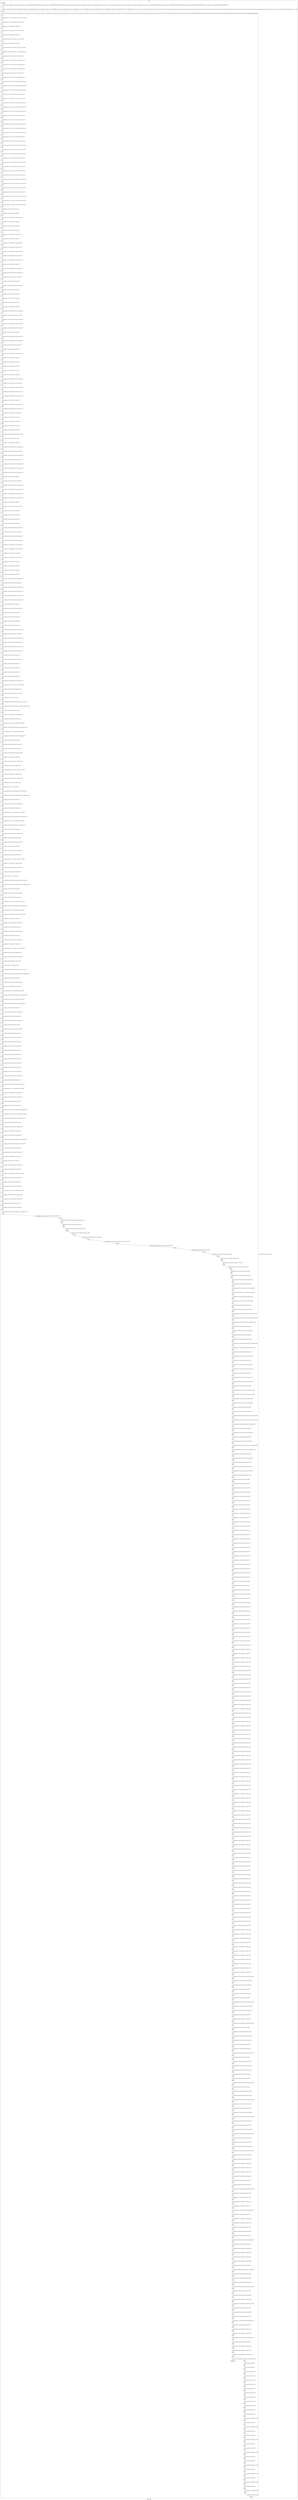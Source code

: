 digraph G {
label="Btor2XCFA";
subgraph cluster_0 {
label="main";
main_init[];
l1[];
l3[];
l4[];
l5[];
l6[];
l7[];
l8[];
l9[];
l10[];
l11[];
l12[];
l13[];
l14[];
l15[];
l16[];
l17[];
l18[];
l19[];
l20[];
l21[];
l22[];
l23[];
l24[];
l25[];
l26[];
l27[];
l28[];
l29[];
l30[];
l31[];
l32[];
l33[];
l34[];
l35[];
l36[];
l37[];
l38[];
l39[];
l40[];
l41[];
l42[];
l43[];
l44[];
l45[];
l46[];
l47[];
l48[];
l49[];
l50[];
l51[];
l52[];
l53[];
l54[];
l55[];
l56[];
l57[];
l58[];
l59[];
l60[];
l61[];
l62[];
l63[];
l64[];
l65[];
l66[];
l67[];
l68[];
l69[];
l70[];
l71[];
l72[];
l73[];
l74[];
l75[];
l76[];
l77[];
l78[];
l79[];
l80[];
l81[];
l82[];
l83[];
l84[];
l85[];
l86[];
l87[];
l88[];
l89[];
l90[];
l91[];
l92[];
l93[];
l94[];
l95[];
l96[];
l97[];
l98[];
l99[];
l100[];
l101[];
l102[];
l103[];
l104[];
l105[];
l106[];
l107[];
l108[];
l109[];
l110[];
l111[];
l112[];
l113[];
l114[];
l115[];
l116[];
l117[];
l118[];
l119[];
l120[];
l121[];
l122[];
l123[];
l124[];
l125[];
l126[];
l127[];
l128[];
l129[];
l130[];
l131[];
l132[];
l133[];
l134[];
l135[];
l136[];
l137[];
l138[];
l139[];
l140[];
l141[];
l142[];
l143[];
l144[];
l145[];
l146[];
l147[];
l148[];
l149[];
l150[];
l151[];
l152[];
l153[];
l154[];
l155[];
l156[];
l157[];
l158[];
l159[];
l160[];
l161[];
l162[];
l163[];
l164[];
l165[];
l166[];
l167[];
l168[];
l169[];
l170[];
l171[];
l172[];
l173[];
l174[];
l175[];
l176[];
l177[];
l178[];
l179[];
l180[];
l181[];
l182[];
l183[];
l184[];
l185[];
l186[];
l187[];
l188[];
l189[];
l190[];
l191[];
l192[];
l193[];
l194[];
l195[];
l196[];
l197[];
l198[];
l199[];
l200[];
l201[];
l202[];
l203[];
l204[];
l205[];
l206[];
l207[];
l208[];
l209[];
l210[];
l211[];
l212[];
l213[];
l214[];
l215[];
l216[];
l217[];
l218[];
l219[];
l220[];
l221[];
l222[];
l223[];
l224[];
l225[];
l226[];
l227[];
l228[];
l229[];
l230[];
l231[];
l232[];
l233[];
l234[];
l235[];
l236[];
l237[];
l238[];
l239[];
l240[];
l241[];
l242[];
l243[];
l244[];
l245[];
l246[];
l247[];
l248[];
l249[];
l250[];
l251[];
l252[];
l253[];
l254[];
l255[];
l256[];
l257[];
l258[];
l259[];
l260[];
l261[];
l262[];
l263[];
l264[];
l265[];
l266[];
l267[];
l268[];
l269[];
l270[];
l271[];
l272[];
l273[];
l274[];
l275[];
l276[];
l277[];
l278[];
l279[];
l280[];
l281[];
l282[];
l283[];
l284[];
l285[];
l286[];
l287[];
l288[];
l289[];
l290[];
l291[];
l292[];
l293[];
l294[];
l295[];
l296[];
l297[];
l298[];
l299[];
l300[];
l301[];
l302[];
l303[];
l304[];
l305[];
l306[];
l307[];
l308[];
l309[];
l310[];
l311[];
l312[];
l313[];
l314[];
l315[];
l316[];
l317[];
l318[];
l319[];
l320[];
l321[];
l322[];
l323[];
l324[];
l325[];
l326[];
l327[];
l328[];
l329[];
l330[];
l331[];
l332[];
l333[];
l334[];
l335[];
l336[];
l337[];
l338[];
l339[];
l340[];
l341[];
l342[];
l343[];
l344[];
l345[];
l346[];
l347[];
l348[];
l349[];
l350[];
l351[];
l352[];
l353[];
l354[];
l355[];
l356[];
l357[];
l358[];
l359[];
l360[];
l361[];
l362[];
l363[];
l364[];
l365[];
l366[];
l367[];
l368[];
l369[];
l370[];
l371[];
l372[];
l373[];
l374[];
l375[];
l376[];
l377[];
l378[];
l379[];
l380[];
l381[];
l382[];
l383[];
l384[];
l385[];
l386[];
l387[];
l388[];
l389[];
l390[];
l391[];
l392[];
l393[];
l394[];
l395[];
l396[];
l397[];
l398[];
l399[];
l400[];
l401[];
l402[];
l403[];
l404[];
l405[];
l406[];
l407[];
l408[];
l409[];
l410[];
l411[];
l412[];
l413[];
l414[];
l415[];
l416[];
l417[];
l418[];
l419[];
l420[];
l421[];
l422[];
l423[];
l424[];
l425[];
l426[];
l427[];
l428[];
l429[];
l430[];
l431[];
l432[];
l433[];
l434[];
l435[];
l436[];
l437[];
l438[];
l439[];
l440[];
l441[];
l442[];
l443[];
l444[];
l445[];
l446[];
l447[];
l448[];
l449[];
l450[];
l451[];
l452[];
l453[];
l454[];
l455[];
l456[];
l457[];
l458[];
l459[];
l460[];
l461[];
l462[];
l463[];
l464[];
l465[];
l466[];
l467[];
l468[];
l469[];
l470[];
l471[];
l472[];
l473[];
l474[];
l475[];
l476[];
l477[];
l478[];
l479[];
l480[];
l481[];
l482[];
l483[];
l484[];
l485[];
l486[];
l487[];
l488[];
l489[];
l490[];
l491[];
l492[];
l493[];
l494[];
l495[];
l496[];
l497[];
l498[];
l499[];
l500[];
l501[];
l502[];
l503[];
l504[];
l505[];
l506[];
l507[];
l508[];
l509[];
l510[];
l511[];
l512[];
l513[];
l514[];
l515[];
l516[];
l517[];
l518[];
l519[];
l520[];
l521[];
l522[];
l523[];
l524[];
l525[];
l526[];
l527[];
l528[];
l529[];
l530[];
l531[];
l532[];
l533[];
l534[];
l535[];
l536[];
l537[];
l538[];
l539[];
l540[];
l541[];
l542[];
l543[];
l544[];
l545[];
l546[];
l547[];
l548[];
l549[];
l550[];
l551[];
l552[];
l553[];
l554[];
l555[];
main_error[];
l556[];
l557[];
l558[];
l559[];
l560[];
l561[];
l562[];
l563[];
l564[];
l565[];
l566[];
l567[];
l568[];
l569[];
l570[];
l571[];
l572[];
l573[];
l574[];
l575[];
l576[];
l577[];
l578[];
l579[];
l580[];
l581[];
l582[];
l583[];
l584[];
l585[];
l586[];
l587[];
l588[];
main_init -> l1 [label="[(assign const_5 #b00000000),(assign const_30 #b0),(assign const_73 #b00000000000000000000000000000001),(assign const_74 #b00000000000000000000000000000000),(assign const_86 #b00000010),(assign const_88 #b00000001),(assign const_90 #b00000000),(assign const_137 #b11111111),(assign const_144 #b00011000),(assign const_151 #b00001110),(assign const_158 #b00000110),(assign const_315 #b000000000000000000000000),(assign const_317 #b00000000000000000000000000011000),(assign const_339 #b00000000000000000000000000001110),(assign const_361 #b00000000000000000000000000000110)] "];
l3 -> l4 [label="[(havoc input_85),(havoc input_87),(havoc input_89),(havoc input_91),(havoc input_97),(havoc input_100),(havoc input_101),(havoc input_102),(havoc input_103),(havoc input_109),(havoc input_112),(havoc input_113),(havoc input_114),(havoc input_115),(havoc input_121),(havoc input_124),(havoc input_125),(havoc input_126),(havoc input_127),(havoc input_133),(havoc input_136),(havoc input_143),(havoc input_150),(havoc input_157),(havoc input_164),(havoc input_172),(havoc input_174),(havoc input_186),(havoc input_194),(havoc input_196),(havoc input_208),(havoc input_216),(havoc input_218),(havoc input_230),(havoc input_238),(havoc input_240),(havoc input_252),(havoc input_267),(havoc input_282),(havoc input_297)] "];
l4 -> l5 [label="[(assign ternary_75 (ite (= (bvnot state_33) #b1) const_73 const_74))] "];
l5 -> l6 [label="[(assign ternary_76 (ite (= state_39 #b1) const_73 const_74))] "];
l6 -> l7 [label="[(assign binary_77 (bvadd ternary_75 ternary_76))] "];
l7 -> l8 [label="[(assign ternary_78 (ite (= state_45 #b1) const_73 const_74))] "];
l8 -> l9 [label="[(assign binary_79 (bvadd binary_77 ternary_78))] "];
l9 -> l10 [label="[(assign ternary_80 (ite (= state_51 #b1) const_73 const_74))] "];
l10 -> l11 [label="[(assign binary_81 (bvadd binary_79 ternary_80))] "];
l11 -> l12 [label="[(assign comparison_82 (ite (bvule binary_81 const_73) #b1 #b0))] "];
l12 -> l13 [label="[(assign binary_83 (bvand (bvnot state_71) (bvnot comparison_82)))] "];
l13 -> l14 [label="[(assign ternary_92 (ite (= input_91 #b1) const_90 state_6))] "];
l14 -> l15 [label="[(assign ternary_93 (ite (= input_89 #b1) const_90 ternary_92))] "];
l15 -> l16 [label="[(assign ternary_94 (ite (= input_87 #b1) const_88 ternary_93))] "];
l16 -> l17 [label="[(assign ternary_95 (ite (= input_85 #b1) const_86 ternary_94))] "];
l17 -> l18 [label="[(assign ternary_98 (ite (= input_97 #b1) state_22 state_8))] "];
l18 -> l19 [label="[(assign ternary_104 (ite (= input_103 #b1) const_90 state_10))] "];
l19 -> l20 [label="[(assign ternary_105 (ite (= input_102 #b1) const_90 ternary_104))] "];
l20 -> l21 [label="[(assign ternary_106 (ite (= input_101 #b1) const_88 ternary_105))] "];
l21 -> l22 [label="[(assign ternary_107 (ite (= input_100 #b1) const_86 ternary_106))] "];
l22 -> l23 [label="[(assign ternary_110 (ite (= input_109 #b1) state_24 state_12))] "];
l23 -> l24 [label="[(assign ternary_116 (ite (= input_115 #b1) const_90 state_14))] "];
l24 -> l25 [label="[(assign ternary_117 (ite (= input_114 #b1) const_90 ternary_116))] "];
l25 -> l26 [label="[(assign ternary_118 (ite (= input_113 #b1) const_88 ternary_117))] "];
l26 -> l27 [label="[(assign ternary_119 (ite (= input_112 #b1) const_86 ternary_118))] "];
l27 -> l28 [label="[(assign ternary_122 (ite (= input_121 #b1) state_26 state_16))] "];
l28 -> l29 [label="[(assign ternary_128 (ite (= input_127 #b1) const_90 state_18))] "];
l29 -> l30 [label="[(assign ternary_129 (ite (= input_126 #b1) const_90 ternary_128))] "];
l30 -> l31 [label="[(assign ternary_130 (ite (= input_125 #b1) const_88 ternary_129))] "];
l31 -> l32 [label="[(assign ternary_131 (ite (= input_124 #b1) const_86 ternary_130))] "];
l32 -> l33 [label="[(assign ternary_134 (ite (= input_133 #b1) state_28 state_20))] "];
l33 -> l34 [label="[(assign ternary_138 (ite (= input_126 #b1) const_137 state_22))] "];
l34 -> l35 [label="[(assign ternary_139 (ite (= input_125 #b1) const_90 ternary_138))] "];
l35 -> l36 [label="[(assign ternary_140 (ite (= input_124 #b1) state_20 ternary_139))] "];
l36 -> l37 [label="[(assign ternary_141 (ite (= input_136 #b1) state_20 ternary_140))] "];
l37 -> l38 [label="[(assign ternary_145 (ite (= input_89 #b1) const_137 state_24))] "];
l38 -> l39 [label="[(assign ternary_146 (ite (= input_87 #b1) const_144 ternary_145))] "];
l39 -> l40 [label="[(assign ternary_147 (ite (= input_85 #b1) state_8 ternary_146))] "];
l40 -> l41 [label="[(assign ternary_148 (ite (= input_143 #b1) state_8 ternary_147))] "];
l41 -> l42 [label="[(assign ternary_152 (ite (= input_102 #b1) const_137 state_26))] "];
l42 -> l43 [label="[(assign ternary_153 (ite (= input_101 #b1) const_151 ternary_152))] "];
l43 -> l44 [label="[(assign ternary_154 (ite (= input_100 #b1) state_12 ternary_153))] "];
l44 -> l45 [label="[(assign ternary_155 (ite (= input_150 #b1) state_12 ternary_154))] "];
l45 -> l46 [label="[(assign ternary_159 (ite (= input_114 #b1) const_137 state_28))] "];
l46 -> l47 [label="[(assign ternary_160 (ite (= input_113 #b1) const_158 ternary_159))] "];
l47 -> l48 [label="[(assign ternary_161 (ite (= input_112 #b1) state_16 ternary_160))] "];
l48 -> l49 [label="[(assign ternary_162 (ite (= input_157 #b1) state_16 ternary_161))] "];
l49 -> l50 [label="[(assign binary_165 (bvor state_31 input_164))] "];
l50 -> l51 [label="[(assign binary_166 (bvor binary_165 input_91))] "];
l51 -> l52 [label="[(assign binary_167 (bvand binary_166 (bvnot input_97)))] "];
l52 -> l53 [label="[(assign binary_168 (bvor binary_167 input_89))] "];
l53 -> l54 [label="[(assign binary_169 (bvor binary_168 input_85))] "];
l54 -> l55 [label="[(assign binary_170 (bvor binary_169 input_143))] "];
l55 -> l56 [label="[(assign binary_173 (bvor (bvnot state_33) input_172))] "];
l56 -> l57 [label="[(assign binary_175 (bvor binary_173 input_174))] "];
l57 -> l58 [label="[(assign binary_176 (bvand binary_175 (bvnot input_89)))] "];
l58 -> l59 [label="[(assign binary_178 (bvand state_35 (bvnot input_172)))] "];
l59 -> l60 [label="[(assign binary_179 (bvand binary_178 (bvnot input_164)))] "];
l60 -> l61 [label="[(assign binary_180 (bvand binary_179 (bvnot input_91)))] "];
l61 -> l62 [label="[(assign binary_181 (bvand binary_180 (bvnot input_174)))] "];
l62 -> l63 [label="[(assign binary_182 (bvor binary_181 input_97))] "];
l63 -> l64 [label="[(assign binary_183 (bvand binary_182 (bvnot input_85)))] "];
l64 -> l65 [label="[(assign binary_184 (bvand binary_183 (bvnot input_143)))] "];
l65 -> l66 [label="[(assign binary_187 (bvor (bvnot state_37) input_186))] "];
l66 -> l67 [label="[(assign binary_188 (bvor binary_187 input_103))] "];
l67 -> l68 [label="[(assign binary_189 (bvand binary_188 (bvnot input_109)))] "];
l68 -> l69 [label="[(assign binary_190 (bvor binary_189 input_102))] "];
l69 -> l70 [label="[(assign binary_191 (bvor binary_190 input_100))] "];
l70 -> l71 [label="[(assign binary_192 (bvor binary_191 input_150))] "];
l71 -> l72 [label="[(assign binary_195 (bvor state_39 input_194))] "];
l72 -> l73 [label="[(assign binary_197 (bvor binary_195 input_196))] "];
l73 -> l74 [label="[(assign binary_198 (bvand binary_197 (bvnot input_102)))] "];
l74 -> l75 [label="[(assign binary_200 (bvand state_41 (bvnot input_194)))] "];
l75 -> l76 [label="[(assign binary_201 (bvand binary_200 (bvnot input_186)))] "];
l76 -> l77 [label="[(assign binary_202 (bvand binary_201 (bvnot input_103)))] "];
l77 -> l78 [label="[(assign binary_203 (bvand binary_202 (bvnot input_196)))] "];
l78 -> l79 [label="[(assign binary_204 (bvor binary_203 input_109))] "];
l79 -> l80 [label="[(assign binary_205 (bvand binary_204 (bvnot input_100)))] "];
l80 -> l81 [label="[(assign binary_206 (bvand binary_205 (bvnot input_150)))] "];
l81 -> l82 [label="[(assign binary_209 (bvor (bvnot state_43) input_208))] "];
l82 -> l83 [label="[(assign binary_210 (bvor binary_209 input_115))] "];
l83 -> l84 [label="[(assign binary_211 (bvand binary_210 (bvnot input_121)))] "];
l84 -> l85 [label="[(assign binary_212 (bvor binary_211 input_114))] "];
l85 -> l86 [label="[(assign binary_213 (bvor binary_212 input_112))] "];
l86 -> l87 [label="[(assign binary_214 (bvor binary_213 input_157))] "];
l87 -> l88 [label="[(assign binary_217 (bvor state_45 input_216))] "];
l88 -> l89 [label="[(assign binary_219 (bvor binary_217 input_218))] "];
l89 -> l90 [label="[(assign binary_220 (bvand binary_219 (bvnot input_114)))] "];
l90 -> l91 [label="[(assign binary_222 (bvand state_47 (bvnot input_216)))] "];
l91 -> l92 [label="[(assign binary_223 (bvand binary_222 (bvnot input_208)))] "];
l92 -> l93 [label="[(assign binary_224 (bvand binary_223 (bvnot input_115)))] "];
l93 -> l94 [label="[(assign binary_225 (bvand binary_224 (bvnot input_218)))] "];
l94 -> l95 [label="[(assign binary_226 (bvor binary_225 input_121))] "];
l95 -> l96 [label="[(assign binary_227 (bvand binary_226 (bvnot input_112)))] "];
l96 -> l97 [label="[(assign binary_228 (bvand binary_227 (bvnot input_157)))] "];
l97 -> l98 [label="[(assign binary_231 (bvor (bvnot state_49) input_230))] "];
l98 -> l99 [label="[(assign binary_232 (bvor binary_231 input_127))] "];
l99 -> l100 [label="[(assign binary_233 (bvor binary_232 input_126))] "];
l100 -> l101 [label="[(assign binary_234 (bvor binary_233 input_124))] "];
l101 -> l102 [label="[(assign binary_235 (bvor binary_234 input_136))] "];
l102 -> l103 [label="[(assign binary_236 (bvand binary_235 (bvnot input_133)))] "];
l103 -> l104 [label="[(assign binary_239 (bvor state_51 input_238))] "];
l104 -> l105 [label="[(assign binary_241 (bvor binary_239 input_240))] "];
l105 -> l106 [label="[(assign binary_242 (bvand binary_241 (bvnot input_126)))] "];
l106 -> l107 [label="[(assign binary_244 (bvand state_53 (bvnot input_238)))] "];
l107 -> l108 [label="[(assign binary_245 (bvand binary_244 (bvnot input_230)))] "];
l108 -> l109 [label="[(assign binary_246 (bvand binary_245 (bvnot input_127)))] "];
l109 -> l110 [label="[(assign binary_247 (bvand binary_246 (bvnot input_240)))] "];
l110 -> l111 [label="[(assign binary_248 (bvand binary_247 (bvnot input_124)))] "];
l111 -> l112 [label="[(assign binary_249 (bvand binary_248 (bvnot input_136)))] "];
l112 -> l113 [label="[(assign binary_250 (bvor binary_249 input_133))] "];
l113 -> l114 [label="[(assign binary_253 (bvor (bvnot state_55) input_252))] "];
l114 -> l115 [label="[(assign binary_254 (bvand binary_253 (bvnot input_126)))] "];
l115 -> l116 [label="[(assign binary_255 (bvand binary_254 (bvnot input_125)))] "];
l116 -> l117 [label="[(assign binary_256 (bvand binary_255 (bvnot input_124)))] "];
l117 -> l118 [label="[(assign binary_257 (bvand binary_256 (bvnot input_136)))] "];
l118 -> l119 [label="[(assign binary_258 (bvor binary_257 input_97))] "];
l119 -> l120 [label="[(assign binary_260 (bvand state_57 (bvnot input_252)))] "];
l120 -> l121 [label="[(assign binary_261 (bvor binary_260 input_126))] "];
l121 -> l122 [label="[(assign binary_262 (bvor binary_261 input_125))] "];
l122 -> l123 [label="[(assign binary_263 (bvor binary_262 input_124))] "];
l123 -> l124 [label="[(assign binary_264 (bvor binary_263 input_136))] "];
l124 -> l125 [label="[(assign binary_265 (bvand binary_264 (bvnot input_97)))] "];
l125 -> l126 [label="[(assign binary_268 (bvor (bvnot state_59) input_267))] "];
l126 -> l127 [label="[(assign binary_269 (bvand binary_268 (bvnot input_89)))] "];
l127 -> l128 [label="[(assign binary_270 (bvand binary_269 (bvnot input_87)))] "];
l128 -> l129 [label="[(assign binary_271 (bvand binary_270 (bvnot input_85)))] "];
l129 -> l130 [label="[(assign binary_272 (bvand binary_271 (bvnot input_143)))] "];
l130 -> l131 [label="[(assign binary_273 (bvor binary_272 input_109))] "];
l131 -> l132 [label="[(assign binary_275 (bvand state_61 (bvnot input_267)))] "];
l132 -> l133 [label="[(assign binary_276 (bvor binary_275 input_89))] "];
l133 -> l134 [label="[(assign binary_277 (bvor binary_276 input_87))] "];
l134 -> l135 [label="[(assign binary_278 (bvor binary_277 input_85))] "];
l135 -> l136 [label="[(assign binary_279 (bvor binary_278 input_143))] "];
l136 -> l137 [label="[(assign binary_280 (bvand binary_279 (bvnot input_109)))] "];
l137 -> l138 [label="[(assign binary_283 (bvor (bvnot state_63) input_282))] "];
l138 -> l139 [label="[(assign binary_284 (bvand binary_283 (bvnot input_102)))] "];
l139 -> l140 [label="[(assign binary_285 (bvand binary_284 (bvnot input_101)))] "];
l140 -> l141 [label="[(assign binary_286 (bvand binary_285 (bvnot input_100)))] "];
l141 -> l142 [label="[(assign binary_287 (bvand binary_286 (bvnot input_150)))] "];
l142 -> l143 [label="[(assign binary_288 (bvor binary_287 input_121))] "];
l143 -> l144 [label="[(assign binary_290 (bvand state_65 (bvnot input_282)))] "];
l144 -> l145 [label="[(assign binary_291 (bvor binary_290 input_102))] "];
l145 -> l146 [label="[(assign binary_292 (bvor binary_291 input_101))] "];
l146 -> l147 [label="[(assign binary_293 (bvor binary_292 input_100))] "];
l147 -> l148 [label="[(assign binary_294 (bvor binary_293 input_150))] "];
l148 -> l149 [label="[(assign binary_295 (bvand binary_294 (bvnot input_121)))] "];
l149 -> l150 [label="[(assign binary_298 (bvor (bvnot state_67) input_297))] "];
l150 -> l151 [label="[(assign binary_299 (bvand binary_298 (bvnot input_114)))] "];
l151 -> l152 [label="[(assign binary_300 (bvand binary_299 (bvnot input_113)))] "];
l152 -> l153 [label="[(assign binary_301 (bvand binary_300 (bvnot input_112)))] "];
l153 -> l154 [label="[(assign binary_302 (bvand binary_301 (bvnot input_157)))] "];
l154 -> l155 [label="[(assign binary_303 (bvor binary_302 input_133))] "];
l155 -> l156 [label="[(assign binary_305 (bvand state_69 (bvnot input_297)))] "];
l156 -> l157 [label="[(assign binary_306 (bvor binary_305 input_114))] "];
l157 -> l158 [label="[(assign binary_307 (bvor binary_306 input_113))] "];
l158 -> l159 [label="[(assign binary_308 (bvor binary_307 input_112))] "];
l159 -> l160 [label="[(assign binary_309 (bvor binary_308 input_157))] "];
l160 -> l161 [label="[(assign binary_310 (bvand binary_309 (bvnot input_133)))] "];
l161 -> l162 [label="[(assign comparison_312 (ite (= const_137 state_8) #b1 #b0))] "];
l162 -> l163 [label="[(assign binary_313 (bvand state_35 comparison_312))] "];
l163 -> l164 [label="[(assign binary_314 (bvor (bvnot input_172) binary_313))] "];
l164 -> l165 [label="[(assign binary_316 (++ const_315 state_8))] "];
l165 -> l166 [label="[(assign comparison_318 (ite (bvule binary_316 const_317) #b1 #b0))] "];
l166 -> l167 [label="[(assign binary_319 (bvand (bvnot comparison_312) (bvnot comparison_318)))] "];
l167 -> l168 [label="[(assign binary_320 (bvand state_35 binary_319))] "];
l168 -> l169 [label="[(assign binary_321 (bvor (bvnot input_164) binary_320))] "];
l169 -> l170 [label="[(assign binary_322 (bvand binary_314 binary_321))] "];
l170 -> l171 [label="[(assign comparison_323 (ite (= const_144 state_8) #b1 #b0))] "];
l171 -> l172 [label="[(assign binary_324 (bvand (bvnot comparison_312) comparison_323))] "];
l172 -> l173 [label="[(assign comparison_325 (ite (= const_88 state_6) #b1 #b0))] "];
l173 -> l174 [label="[(assign binary_326 (bvand binary_324 (bvnot comparison_325)))] "];
l174 -> l175 [label="[(assign binary_327 (bvand state_35 binary_326))] "];
l175 -> l176 [label="[(assign binary_328 (bvor (bvnot input_91) binary_327))] "];
l176 -> l177 [label="[(assign binary_329 (bvand binary_322 binary_328))] "];
l177 -> l178 [label="[(assign binary_330 (bvand binary_324 comparison_325))] "];
l178 -> l179 [label="[(assign binary_331 (bvand state_35 binary_330))] "];
l179 -> l180 [label="[(assign binary_332 (bvor (bvnot input_174) binary_331))] "];
l180 -> l181 [label="[(assign binary_333 (bvand binary_329 binary_332))] "];
l181 -> l182 [label="[(assign comparison_334 (ite (= const_137 state_12) #b1 #b0))] "];
l182 -> l183 [label="[(assign binary_335 (bvand state_41 comparison_334))] "];
l183 -> l184 [label="[(assign binary_336 (bvor (bvnot input_194) binary_335))] "];
l184 -> l185 [label="[(assign binary_337 (bvand binary_333 binary_336))] "];
l185 -> l186 [label="[(assign binary_338 (++ const_315 state_12))] "];
l186 -> l187 [label="[(assign comparison_340 (ite (bvule binary_338 const_339) #b1 #b0))] "];
l187 -> l188 [label="[(assign binary_341 (bvand (bvnot comparison_334) (bvnot comparison_340)))] "];
l188 -> l189 [label="[(assign binary_342 (bvand state_41 binary_341))] "];
l189 -> l190 [label="[(assign binary_343 (bvor (bvnot input_186) binary_342))] "];
l190 -> l191 [label="[(assign binary_344 (bvand binary_337 binary_343))] "];
l191 -> l192 [label="[(assign comparison_345 (ite (= const_151 state_12) #b1 #b0))] "];
l192 -> l193 [label="[(assign binary_346 (bvand (bvnot comparison_334) comparison_345))] "];
l193 -> l194 [label="[(assign comparison_347 (ite (= const_88 state_10) #b1 #b0))] "];
l194 -> l195 [label="[(assign binary_348 (bvand binary_346 (bvnot comparison_347)))] "];
l195 -> l196 [label="[(assign binary_349 (bvand state_41 binary_348))] "];
l196 -> l197 [label="[(assign binary_350 (bvor (bvnot input_103) binary_349))] "];
l197 -> l198 [label="[(assign binary_351 (bvand binary_344 binary_350))] "];
l198 -> l199 [label="[(assign binary_352 (bvand binary_346 comparison_347))] "];
l199 -> l200 [label="[(assign binary_353 (bvand state_41 binary_352))] "];
l200 -> l201 [label="[(assign binary_354 (bvor (bvnot input_196) binary_353))] "];
l201 -> l202 [label="[(assign binary_355 (bvand binary_351 binary_354))] "];
l202 -> l203 [label="[(assign comparison_356 (ite (= const_137 state_16) #b1 #b0))] "];
l203 -> l204 [label="[(assign binary_357 (bvand state_47 comparison_356))] "];
l204 -> l205 [label="[(assign binary_358 (bvor (bvnot input_216) binary_357))] "];
l205 -> l206 [label="[(assign binary_359 (bvand binary_355 binary_358))] "];
l206 -> l207 [label="[(assign binary_360 (++ const_315 state_16))] "];
l207 -> l208 [label="[(assign comparison_362 (ite (bvule binary_360 const_361) #b1 #b0))] "];
l208 -> l209 [label="[(assign binary_363 (bvand (bvnot comparison_356) (bvnot comparison_362)))] "];
l209 -> l210 [label="[(assign binary_364 (bvand state_47 binary_363))] "];
l210 -> l211 [label="[(assign binary_365 (bvor (bvnot input_208) binary_364))] "];
l211 -> l212 [label="[(assign binary_366 (bvand binary_359 binary_365))] "];
l212 -> l213 [label="[(assign comparison_367 (ite (= const_158 state_16) #b1 #b0))] "];
l213 -> l214 [label="[(assign binary_368 (bvand (bvnot comparison_356) comparison_367))] "];
l214 -> l215 [label="[(assign comparison_369 (ite (= const_88 state_14) #b1 #b0))] "];
l215 -> l216 [label="[(assign binary_370 (bvand binary_368 (bvnot comparison_369)))] "];
l216 -> l217 [label="[(assign binary_371 (bvand state_47 binary_370))] "];
l217 -> l218 [label="[(assign binary_372 (bvor (bvnot input_115) binary_371))] "];
l218 -> l219 [label="[(assign binary_373 (bvand binary_366 binary_372))] "];
l219 -> l220 [label="[(assign binary_374 (bvand binary_368 comparison_369))] "];
l220 -> l221 [label="[(assign binary_375 (bvand state_47 binary_374))] "];
l221 -> l222 [label="[(assign binary_376 (bvor (bvnot input_218) binary_375))] "];
l222 -> l223 [label="[(assign binary_377 (bvand binary_373 binary_376))] "];
l223 -> l224 [label="[(assign comparison_378 (ite (= const_137 state_20) #b1 #b0))] "];
l224 -> l225 [label="[(assign binary_379 (bvand state_53 comparison_378))] "];
l225 -> l226 [label="[(assign binary_380 (bvor (bvnot input_238) binary_379))] "];
l226 -> l227 [label="[(assign binary_381 (bvand binary_377 binary_380))] "];
l227 -> l228 [label="[(assign binary_382 (++ const_315 state_20))] "];
l228 -> l229 [label="[(assign comparison_383 (ite (bvule binary_382 const_74) #b1 #b0))] "];
l229 -> l230 [label="[(assign binary_384 (bvand (bvnot comparison_378) (bvnot comparison_383)))] "];
l230 -> l231 [label="[(assign binary_385 (bvand state_53 binary_384))] "];
l231 -> l232 [label="[(assign binary_386 (bvor (bvnot input_230) binary_385))] "];
l232 -> l233 [label="[(assign binary_387 (bvand binary_381 binary_386))] "];
l233 -> l234 [label="[(assign comparison_388 (ite (= const_90 state_20) #b1 #b0))] "];
l234 -> l235 [label="[(assign binary_389 (bvand (bvnot comparison_378) comparison_388))] "];
l235 -> l236 [label="[(assign comparison_390 (ite (= const_88 state_18) #b1 #b0))] "];
l236 -> l237 [label="[(assign binary_391 (bvand binary_389 (bvnot comparison_390)))] "];
l237 -> l238 [label="[(assign binary_392 (bvand state_53 binary_391))] "];
l238 -> l239 [label="[(assign binary_393 (bvor (bvnot input_127) binary_392))] "];
l239 -> l240 [label="[(assign binary_394 (bvand binary_387 binary_393))] "];
l240 -> l241 [label="[(assign binary_395 (bvand binary_389 comparison_390))] "];
l241 -> l242 [label="[(assign binary_396 (bvand state_53 binary_395))] "];
l242 -> l243 [label="[(assign binary_397 (bvor (bvnot input_240) binary_396))] "];
l243 -> l244 [label="[(assign binary_398 (bvand binary_394 binary_397))] "];
l244 -> l245 [label="[(assign binary_399 (bvor state_57 (bvnot input_252)))] "];
l245 -> l246 [label="[(assign binary_400 (bvand binary_398 binary_399))] "];
l246 -> l247 [label="[(assign binary_401 (bvor state_61 (bvnot input_267)))] "];
l247 -> l248 [label="[(assign binary_402 (bvand binary_400 binary_401))] "];
l248 -> l249 [label="[(assign binary_403 (bvor state_65 (bvnot input_282)))] "];
l249 -> l250 [label="[(assign binary_404 (bvand binary_402 binary_403))] "];
l250 -> l251 [label="[(assign binary_405 (bvor state_69 (bvnot input_297)))] "];
l251 -> l252 [label="[(assign binary_406 (bvand binary_404 binary_405))] "];
l252 -> l253 [label="[(assign binary_407 (bvand state_51 (bvnot state_55)))] "];
l253 -> l254 [label="[(assign binary_408 (bvor (bvnot input_126) binary_407))] "];
l254 -> l255 [label="[(assign binary_409 (bvand binary_406 binary_408))] "];
l255 -> l256 [label="[(assign binary_410 (bvand (bvnot state_49) (bvnot state_55)))] "];
l256 -> l257 [label="[(assign comparison_411 (ite (= const_90 state_18) #b1 #b0))] "];
l257 -> l258 [label="[(assign binary_412 (bvand binary_410 comparison_411))] "];
l258 -> l259 [label="[(assign binary_413 (bvor (bvnot input_125) binary_412))] "];
l259 -> l260 [label="[(assign binary_414 (bvand binary_409 binary_413))] "];
l260 -> l261 [label="[(assign binary_415 (bvand state_53 (bvnot state_55)))] "];
l261 -> l262 [label="[(assign binary_416 (bvand (bvnot comparison_378) comparison_390))] "];
l262 -> l263 [label="[(assign comparison_417 (ite (bvule const_74 binary_382) #b1 #b0))] "];
l263 -> l264 [label="[(assign binary_418 (bvand binary_416 (bvnot comparison_417)))] "];
l264 -> l265 [label="[(assign binary_419 (bvand binary_415 binary_418))] "];
l265 -> l266 [label="[(assign binary_420 (bvor (bvnot input_124) binary_419))] "];
l266 -> l267 [label="[(assign binary_421 (bvand binary_414 binary_420))] "];
l267 -> l268 [label="[(assign binary_422 (bvand state_53 (bvnot state_55)))] "];
l268 -> l269 [label="[(assign binary_423 (bvand (bvnot comparison_378) comparison_411))] "];
l269 -> l270 [label="[(assign binary_424 (bvand (bvnot comparison_417) binary_423))] "];
l270 -> l271 [label="[(assign binary_425 (bvand binary_422 binary_424))] "];
l271 -> l272 [label="[(assign binary_426 (bvor (bvnot input_136) binary_425))] "];
l272 -> l273 [label="[(assign binary_427 (bvand binary_421 binary_426))] "];
l273 -> l274 [label="[(assign binary_428 (bvand state_31 state_57))] "];
l274 -> l275 [label="[(assign binary_429 (bvor (bvnot input_97) binary_428))] "];
l275 -> l276 [label="[(assign binary_430 (bvand binary_427 binary_429))] "];
l276 -> l277 [label="[(assign binary_431 (bvand (bvnot state_33) (bvnot state_59)))] "];
l277 -> l278 [label="[(assign binary_432 (bvor (bvnot input_89) binary_431))] "];
l278 -> l279 [label="[(assign binary_433 (bvand binary_430 binary_432))] "];
l279 -> l280 [label="[(assign binary_434 (bvand state_31 (bvnot state_59)))] "];
l280 -> l281 [label="[(assign comparison_435 (ite (= const_90 state_6) #b1 #b0))] "];
l281 -> l282 [label="[(assign binary_436 (bvand binary_434 comparison_435))] "];
l282 -> l283 [label="[(assign binary_437 (bvor (bvnot input_87) binary_436))] "];
l283 -> l284 [label="[(assign binary_438 (bvand binary_433 binary_437))] "];
l284 -> l285 [label="[(assign binary_439 (bvand state_35 (bvnot state_59)))] "];
l285 -> l286 [label="[(assign binary_440 (bvand (bvnot comparison_312) comparison_325))] "];
l286 -> l287 [label="[(assign comparison_441 (ite (bvule const_317 binary_316) #b1 #b0))] "];
l287 -> l288 [label="[(assign binary_442 (bvand binary_440 (bvnot comparison_441)))] "];
l288 -> l289 [label="[(assign binary_443 (bvand binary_439 binary_442))] "];
l289 -> l290 [label="[(assign binary_444 (bvor (bvnot input_85) binary_443))] "];
l290 -> l291 [label="[(assign binary_445 (bvand binary_438 binary_444))] "];
l291 -> l292 [label="[(assign binary_446 (bvand state_35 (bvnot state_59)))] "];
l292 -> l293 [label="[(assign binary_447 (bvand (bvnot comparison_312) comparison_435))] "];
l293 -> l294 [label="[(assign binary_448 (bvand (bvnot comparison_441) binary_447))] "];
l294 -> l295 [label="[(assign binary_449 (bvand binary_446 binary_448))] "];
l295 -> l296 [label="[(assign binary_450 (bvor (bvnot input_143) binary_449))] "];
l296 -> l297 [label="[(assign binary_451 (bvand binary_445 binary_450))] "];
l297 -> l298 [label="[(assign binary_452 (bvand (bvnot state_37) state_61))] "];
l298 -> l299 [label="[(assign binary_453 (bvor (bvnot input_109) binary_452))] "];
l299 -> l300 [label="[(assign binary_454 (bvand binary_451 binary_453))] "];
l300 -> l301 [label="[(assign binary_455 (bvand state_39 (bvnot state_63)))] "];
l301 -> l302 [label="[(assign binary_456 (bvor (bvnot input_102) binary_455))] "];
l302 -> l303 [label="[(assign binary_457 (bvand binary_454 binary_456))] "];
l303 -> l304 [label="[(assign binary_458 (bvand (bvnot state_37) (bvnot state_63)))] "];
l304 -> l305 [label="[(assign comparison_459 (ite (= const_90 state_10) #b1 #b0))] "];
l305 -> l306 [label="[(assign binary_460 (bvand binary_458 comparison_459))] "];
l306 -> l307 [label="[(assign binary_461 (bvor (bvnot input_101) binary_460))] "];
l307 -> l308 [label="[(assign binary_462 (bvand binary_457 binary_461))] "];
l308 -> l309 [label="[(assign binary_463 (bvand state_41 (bvnot state_63)))] "];
l309 -> l310 [label="[(assign binary_464 (bvand (bvnot comparison_334) comparison_347))] "];
l310 -> l311 [label="[(assign comparison_465 (ite (bvule const_339 binary_338) #b1 #b0))] "];
l311 -> l312 [label="[(assign binary_466 (bvand binary_464 (bvnot comparison_465)))] "];
l312 -> l313 [label="[(assign binary_467 (bvand binary_463 binary_466))] "];
l313 -> l314 [label="[(assign binary_468 (bvor (bvnot input_100) binary_467))] "];
l314 -> l315 [label="[(assign binary_469 (bvand binary_462 binary_468))] "];
l315 -> l316 [label="[(assign binary_470 (bvand state_41 (bvnot state_63)))] "];
l316 -> l317 [label="[(assign binary_471 (bvand (bvnot comparison_334) comparison_459))] "];
l317 -> l318 [label="[(assign binary_472 (bvand (bvnot comparison_465) binary_471))] "];
l318 -> l319 [label="[(assign binary_473 (bvand binary_470 binary_472))] "];
l319 -> l320 [label="[(assign binary_474 (bvor (bvnot input_150) binary_473))] "];
l320 -> l321 [label="[(assign binary_475 (bvand binary_469 binary_474))] "];
l321 -> l322 [label="[(assign binary_476 (bvand (bvnot state_43) state_65))] "];
l322 -> l323 [label="[(assign binary_477 (bvor (bvnot input_121) binary_476))] "];
l323 -> l324 [label="[(assign binary_478 (bvand binary_475 binary_477))] "];
l324 -> l325 [label="[(assign binary_479 (bvand state_45 (bvnot state_67)))] "];
l325 -> l326 [label="[(assign binary_480 (bvor (bvnot input_114) binary_479))] "];
l326 -> l327 [label="[(assign binary_481 (bvand binary_478 binary_480))] "];
l327 -> l328 [label="[(assign binary_482 (bvand (bvnot state_43) (bvnot state_67)))] "];
l328 -> l329 [label="[(assign comparison_483 (ite (= const_90 state_14) #b1 #b0))] "];
l329 -> l330 [label="[(assign binary_484 (bvand binary_482 comparison_483))] "];
l330 -> l331 [label="[(assign binary_485 (bvor (bvnot input_113) binary_484))] "];
l331 -> l332 [label="[(assign binary_486 (bvand binary_481 binary_485))] "];
l332 -> l333 [label="[(assign binary_487 (bvand state_47 (bvnot state_67)))] "];
l333 -> l334 [label="[(assign binary_488 (bvand (bvnot comparison_356) comparison_369))] "];
l334 -> l335 [label="[(assign comparison_489 (ite (bvule const_361 binary_360) #b1 #b0))] "];
l335 -> l336 [label="[(assign binary_490 (bvand binary_488 (bvnot comparison_489)))] "];
l336 -> l337 [label="[(assign binary_491 (bvand binary_487 binary_490))] "];
l337 -> l338 [label="[(assign binary_492 (bvor (bvnot input_112) binary_491))] "];
l338 -> l339 [label="[(assign binary_493 (bvand binary_486 binary_492))] "];
l339 -> l340 [label="[(assign binary_494 (bvand state_47 (bvnot state_67)))] "];
l340 -> l341 [label="[(assign binary_495 (bvand (bvnot comparison_356) comparison_483))] "];
l341 -> l342 [label="[(assign binary_496 (bvand (bvnot comparison_489) binary_495))] "];
l342 -> l343 [label="[(assign binary_497 (bvand binary_494 binary_496))] "];
l343 -> l344 [label="[(assign binary_498 (bvor (bvnot input_157) binary_497))] "];
l344 -> l345 [label="[(assign binary_499 (bvand binary_493 binary_498))] "];
l345 -> l346 [label="[(assign binary_500 (bvand (bvnot state_49) state_69))] "];
l346 -> l347 [label="[(assign binary_501 (bvor (bvnot input_133) binary_500))] "];
l347 -> l348 [label="[(assign binary_502 (bvand binary_499 binary_501))] "];
l348 -> l349 [label="[(assign binary_503 (bvor input_172 input_164))] "];
l349 -> l350 [label="[(assign binary_504 (bvor input_91 binary_503))] "];
l350 -> l351 [label="[(assign binary_505 (bvor input_174 binary_504))] "];
l351 -> l352 [label="[(assign binary_506 (bvor input_194 binary_505))] "];
l352 -> l353 [label="[(assign binary_507 (bvor input_186 binary_506))] "];
l353 -> l354 [label="[(assign binary_508 (bvor input_103 binary_507))] "];
l354 -> l355 [label="[(assign binary_509 (bvor input_196 binary_508))] "];
l355 -> l356 [label="[(assign binary_510 (bvor input_216 binary_509))] "];
l356 -> l357 [label="[(assign binary_511 (bvor input_208 binary_510))] "];
l357 -> l358 [label="[(assign binary_512 (bvor input_115 binary_511))] "];
l358 -> l359 [label="[(assign binary_513 (bvor input_218 binary_512))] "];
l359 -> l360 [label="[(assign binary_514 (bvor input_238 binary_513))] "];
l360 -> l361 [label="[(assign binary_515 (bvor input_230 binary_514))] "];
l361 -> l362 [label="[(assign binary_516 (bvor input_127 binary_515))] "];
l362 -> l363 [label="[(assign binary_517 (bvor input_240 binary_516))] "];
l363 -> l364 [label="[(assign binary_518 (bvor input_252 binary_517))] "];
l364 -> l365 [label="[(assign binary_519 (bvor input_267 binary_518))] "];
l365 -> l366 [label="[(assign binary_520 (bvor input_282 binary_519))] "];
l366 -> l367 [label="[(assign binary_521 (bvor input_297 binary_520))] "];
l367 -> l368 [label="[(assign binary_522 (bvor input_126 binary_521))] "];
l368 -> l369 [label="[(assign binary_523 (bvor input_125 binary_522))] "];
l369 -> l370 [label="[(assign binary_524 (bvor input_124 binary_523))] "];
l370 -> l371 [label="[(assign binary_525 (bvor input_136 binary_524))] "];
l371 -> l372 [label="[(assign binary_526 (bvor input_97 binary_525))] "];
l372 -> l373 [label="[(assign binary_527 (bvor input_89 binary_526))] "];
l373 -> l374 [label="[(assign binary_528 (bvor input_87 binary_527))] "];
l374 -> l375 [label="[(assign binary_529 (bvor input_85 binary_528))] "];
l375 -> l376 [label="[(assign binary_530 (bvor input_143 binary_529))] "];
l376 -> l377 [label="[(assign binary_531 (bvor input_109 binary_530))] "];
l377 -> l378 [label="[(assign binary_532 (bvor input_102 binary_531))] "];
l378 -> l379 [label="[(assign binary_533 (bvor input_101 binary_532))] "];
l379 -> l380 [label="[(assign binary_534 (bvor input_100 binary_533))] "];
l380 -> l381 [label="[(assign binary_535 (bvor input_150 binary_534))] "];
l381 -> l382 [label="[(assign binary_536 (bvor input_121 binary_535))] "];
l382 -> l383 [label="[(assign binary_537 (bvor input_114 binary_536))] "];
l383 -> l384 [label="[(assign binary_538 (bvor input_113 binary_537))] "];
l384 -> l385 [label="[(assign binary_539 (bvor input_112 binary_538))] "];
l385 -> l386 [label="[(assign binary_540 (bvor input_157 binary_539))] "];
l386 -> l387 [label="[(assign binary_541 (bvor input_133 binary_540))] "];
l387 -> l388 [label="[(assign binary_542 (bvand binary_502 binary_541))] "];
l388 -> l389 [label="[(assign binary_543 (bvand input_172 input_164))] "];
l389 -> l390 [label="[(assign binary_544 (bvand input_91 binary_503))] "];
l390 -> l391 [label="[(assign binary_545 (bvor binary_543 binary_544))] "];
l391 -> l392 [label="[(assign binary_546 (bvand input_174 binary_504))] "];
l392 -> l393 [label="[(assign binary_547 (bvor binary_545 binary_546))] "];
l393 -> l394 [label="[(assign binary_548 (bvand input_194 binary_505))] "];
l394 -> l395 [label="[(assign binary_549 (bvor binary_547 binary_548))] "];
l395 -> l396 [label="[(assign binary_550 (bvand input_186 binary_506))] "];
l396 -> l397 [label="[(assign binary_551 (bvor binary_549 binary_550))] "];
l397 -> l398 [label="[(assign binary_552 (bvand input_103 binary_507))] "];
l398 -> l399 [label="[(assign binary_553 (bvor binary_551 binary_552))] "];
l399 -> l400 [label="[(assign binary_554 (bvand input_196 binary_508))] "];
l400 -> l401 [label="[(assign binary_555 (bvor binary_553 binary_554))] "];
l401 -> l402 [label="[(assign binary_556 (bvand input_216 binary_509))] "];
l402 -> l403 [label="[(assign binary_557 (bvor binary_555 binary_556))] "];
l403 -> l404 [label="[(assign binary_558 (bvand input_208 binary_510))] "];
l404 -> l405 [label="[(assign binary_559 (bvor binary_557 binary_558))] "];
l405 -> l406 [label="[(assign binary_560 (bvand input_115 binary_511))] "];
l406 -> l407 [label="[(assign binary_561 (bvor binary_559 binary_560))] "];
l407 -> l408 [label="[(assign binary_562 (bvand input_218 binary_512))] "];
l408 -> l409 [label="[(assign binary_563 (bvor binary_561 binary_562))] "];
l409 -> l410 [label="[(assign binary_564 (bvand input_238 binary_513))] "];
l410 -> l411 [label="[(assign binary_565 (bvor binary_563 binary_564))] "];
l411 -> l412 [label="[(assign binary_566 (bvand input_230 binary_514))] "];
l412 -> l413 [label="[(assign binary_567 (bvor binary_565 binary_566))] "];
l413 -> l414 [label="[(assign binary_568 (bvand input_127 binary_515))] "];
l414 -> l415 [label="[(assign binary_569 (bvor binary_567 binary_568))] "];
l415 -> l416 [label="[(assign binary_570 (bvand input_240 binary_516))] "];
l416 -> l417 [label="[(assign binary_571 (bvor binary_569 binary_570))] "];
l417 -> l418 [label="[(assign binary_572 (bvand input_252 binary_517))] "];
l418 -> l419 [label="[(assign binary_573 (bvor binary_571 binary_572))] "];
l419 -> l420 [label="[(assign binary_574 (bvand input_267 binary_518))] "];
l420 -> l421 [label="[(assign binary_575 (bvor binary_573 binary_574))] "];
l421 -> l422 [label="[(assign binary_576 (bvand input_282 binary_519))] "];
l422 -> l423 [label="[(assign binary_577 (bvor binary_575 binary_576))] "];
l423 -> l424 [label="[(assign binary_578 (bvand input_297 binary_520))] "];
l424 -> l425 [label="[(assign binary_579 (bvor binary_577 binary_578))] "];
l425 -> l426 [label="[(assign binary_580 (bvand input_126 binary_521))] "];
l426 -> l427 [label="[(assign binary_581 (bvor binary_579 binary_580))] "];
l427 -> l428 [label="[(assign binary_582 (bvand input_125 binary_522))] "];
l428 -> l429 [label="[(assign binary_583 (bvor binary_581 binary_582))] "];
l429 -> l430 [label="[(assign binary_584 (bvand input_124 binary_523))] "];
l430 -> l431 [label="[(assign binary_585 (bvor binary_583 binary_584))] "];
l431 -> l432 [label="[(assign binary_586 (bvand input_136 binary_524))] "];
l432 -> l433 [label="[(assign binary_587 (bvor binary_585 binary_586))] "];
l433 -> l434 [label="[(assign binary_588 (bvand input_97 binary_525))] "];
l434 -> l435 [label="[(assign binary_589 (bvor binary_587 binary_588))] "];
l435 -> l436 [label="[(assign binary_590 (bvand input_89 binary_526))] "];
l436 -> l437 [label="[(assign binary_591 (bvor binary_589 binary_590))] "];
l437 -> l438 [label="[(assign binary_592 (bvand input_87 binary_527))] "];
l438 -> l439 [label="[(assign binary_593 (bvor binary_591 binary_592))] "];
l439 -> l440 [label="[(assign binary_594 (bvand input_85 binary_528))] "];
l440 -> l441 [label="[(assign binary_595 (bvor binary_593 binary_594))] "];
l441 -> l442 [label="[(assign binary_596 (bvand input_143 binary_529))] "];
l442 -> l443 [label="[(assign binary_597 (bvor binary_595 binary_596))] "];
l443 -> l444 [label="[(assign binary_598 (bvand input_109 binary_530))] "];
l444 -> l445 [label="[(assign binary_599 (bvor binary_597 binary_598))] "];
l445 -> l446 [label="[(assign binary_600 (bvand input_102 binary_531))] "];
l446 -> l447 [label="[(assign binary_601 (bvor binary_599 binary_600))] "];
l447 -> l448 [label="[(assign binary_602 (bvand input_101 binary_532))] "];
l448 -> l449 [label="[(assign binary_603 (bvor binary_601 binary_602))] "];
l449 -> l450 [label="[(assign binary_604 (bvand input_100 binary_533))] "];
l450 -> l451 [label="[(assign binary_605 (bvor binary_603 binary_604))] "];
l451 -> l452 [label="[(assign binary_606 (bvand input_150 binary_534))] "];
l452 -> l453 [label="[(assign binary_607 (bvor binary_605 binary_606))] "];
l453 -> l454 [label="[(assign binary_608 (bvand input_121 binary_535))] "];
l454 -> l455 [label="[(assign binary_609 (bvor binary_607 binary_608))] "];
l455 -> l456 [label="[(assign binary_610 (bvand input_114 binary_536))] "];
l456 -> l457 [label="[(assign binary_611 (bvor binary_609 binary_610))] "];
l457 -> l458 [label="[(assign binary_612 (bvand input_113 binary_537))] "];
l458 -> l459 [label="[(assign binary_613 (bvor binary_611 binary_612))] "];
l459 -> l460 [label="[(assign binary_614 (bvand input_112 binary_538))] "];
l460 -> l461 [label="[(assign binary_615 (bvor binary_613 binary_614))] "];
l461 -> l462 [label="[(assign binary_616 (bvand input_157 binary_539))] "];
l462 -> l463 [label="[(assign binary_617 (bvor binary_615 binary_616))] "];
l463 -> l464 [label="[(assign binary_618 (bvand input_133 binary_540))] "];
l464 -> l465 [label="[(assign binary_619 (bvor binary_617 binary_618))] "];
l465 -> l466 [label="[(assign binary_620 (bvand binary_542 (bvnot binary_619)))] "];
l466 -> l467 [label="[(assign binary_621 (bvand state_31 (bvnot state_33)))] "];
l467 -> l468 [label="[(assign binary_622 (bvor state_31 (bvnot state_33)))] "];
l468 -> l469 [label="[(assign binary_623 (bvand state_35 binary_622))] "];
l469 -> l470 [label="[(assign binary_624 (bvor binary_621 binary_623))] "];
l470 -> l471 [label="[(assign binary_625 (bvor state_35 binary_622))] "];
l471 -> l472 [label="[(assign binary_626 (bvand (bvnot binary_624) binary_625))] "];
l472 -> l473 [label="[(assign binary_627 (bvand (bvnot state_37) state_39))] "];
l473 -> l474 [label="[(assign binary_628 (bvor (bvnot state_37) state_39))] "];
l474 -> l475 [label="[(assign binary_629 (bvand state_41 binary_628))] "];
l475 -> l476 [label="[(assign binary_630 (bvor binary_627 binary_629))] "];
l476 -> l477 [label="[(assign binary_631 (bvand binary_626 (bvnot binary_630)))] "];
l477 -> l478 [label="[(assign binary_632 (bvor state_41 binary_628))] "];
l478 -> l479 [label="[(assign binary_633 (bvand binary_631 binary_632))] "];
l479 -> l480 [label="[(assign binary_634 (bvand (bvnot state_43) state_45))] "];
l480 -> l481 [label="[(assign binary_635 (bvor (bvnot state_43) state_45))] "];
l481 -> l482 [label="[(assign binary_636 (bvand state_47 binary_635))] "];
l482 -> l483 [label="[(assign binary_637 (bvor binary_634 binary_636))] "];
l483 -> l484 [label="[(assign binary_638 (bvand binary_633 (bvnot binary_637)))] "];
l484 -> l485 [label="[(assign binary_639 (bvor state_47 binary_635))] "];
l485 -> l486 [label="[(assign binary_640 (bvand binary_638 binary_639))] "];
l486 -> l487 [label="[(assign binary_641 (bvand (bvnot state_49) state_51))] "];
l487 -> l488 [label="[(assign binary_642 (bvor (bvnot state_49) state_51))] "];
l488 -> l489 [label="[(assign binary_643 (bvand state_53 binary_642))] "];
l489 -> l490 [label="[(assign binary_644 (bvor binary_641 binary_643))] "];
l490 -> l491 [label="[(assign binary_645 (bvand binary_640 (bvnot binary_644)))] "];
l491 -> l492 [label="[(assign binary_646 (bvor state_53 binary_642))] "];
l492 -> l493 [label="[(assign binary_647 (bvand binary_645 binary_646))] "];
l493 -> l494 [label="[(assign binary_648 (bvand (bvnot state_55) state_57))] "];
l494 -> l495 [label="[(assign binary_649 (bvand binary_647 (bvnot binary_648)))] "];
l495 -> l496 [label="[(assign binary_650 (bvor (bvnot state_55) state_57))] "];
l496 -> l497 [label="[(assign binary_651 (bvand binary_649 binary_650))] "];
l497 -> l498 [label="[(assign binary_652 (bvand (bvnot state_59) state_61))] "];
l498 -> l499 [label="[(assign binary_653 (bvand binary_651 (bvnot binary_652)))] "];
l499 -> l500 [label="[(assign binary_654 (bvor (bvnot state_59) state_61))] "];
l500 -> l501 [label="[(assign binary_655 (bvand binary_653 binary_654))] "];
l501 -> l502 [label="[(assign binary_656 (bvand (bvnot state_63) state_65))] "];
l502 -> l503 [label="[(assign binary_657 (bvand binary_655 (bvnot binary_656)))] "];
l503 -> l504 [label="[(assign binary_658 (bvor (bvnot state_63) state_65))] "];
l504 -> l505 [label="[(assign binary_659 (bvand binary_657 binary_658))] "];
l505 -> l506 [label="[(assign binary_660 (bvand (bvnot state_67) state_69))] "];
l506 -> l507 [label="[(assign binary_661 (bvand binary_659 (bvnot binary_660)))] "];
l507 -> l508 [label="[(assign binary_662 (bvor (bvnot state_67) state_69))] "];
l508 -> l509 [label="[(assign binary_663 (bvand binary_661 binary_662))] "];
l509 -> l510 [label="[(assign binary_664 (bvand binary_620 binary_663))] "];
l510 -> l511 [label="[(assign binary_665 (bvand binary_176 binary_170))] "];
l511 -> l512 [label="[(assign binary_666 (bvor binary_176 binary_170))] "];
l512 -> l513 [label="[(assign binary_667 (bvand binary_184 binary_666))] "];
l513 -> l514 [label="[(assign binary_668 (bvor binary_665 binary_667))] "];
l514 -> l515 [label="[(assign binary_669 (bvor binary_184 binary_666))] "];
l515 -> l516 [label="[(assign binary_670 (bvand (bvnot binary_668) binary_669))] "];
l516 -> l517 [label="[(assign binary_671 (bvand binary_198 binary_192))] "];
l517 -> l518 [label="[(assign binary_672 (bvor binary_198 binary_192))] "];
l518 -> l519 [label="[(assign binary_673 (bvand binary_206 binary_672))] "];
l519 -> l520 [label="[(assign binary_674 (bvor binary_671 binary_673))] "];
l520 -> l521 [label="[(assign binary_675 (bvand binary_670 (bvnot binary_674)))] "];
l521 -> l522 [label="[(assign binary_676 (bvor binary_206 binary_672))] "];
l522 -> l523 [label="[(assign binary_677 (bvand binary_675 binary_676))] "];
l523 -> l524 [label="[(assign binary_678 (bvand binary_220 binary_214))] "];
l524 -> l525 [label="[(assign binary_679 (bvor binary_220 binary_214))] "];
l525 -> l526 [label="[(assign binary_680 (bvand binary_228 binary_679))] "];
l526 -> l527 [label="[(assign binary_681 (bvor binary_678 binary_680))] "];
l527 -> l528 [label="[(assign binary_682 (bvand binary_677 (bvnot binary_681)))] "];
l528 -> l529 [label="[(assign binary_683 (bvor binary_228 binary_679))] "];
l529 -> l530 [label="[(assign binary_684 (bvand binary_682 binary_683))] "];
l530 -> l531 [label="[(assign binary_685 (bvand binary_242 binary_236))] "];
l531 -> l532 [label="[(assign binary_686 (bvor binary_242 binary_236))] "];
l532 -> l533 [label="[(assign binary_687 (bvand binary_250 binary_686))] "];
l533 -> l534 [label="[(assign binary_688 (bvor binary_685 binary_687))] "];
l534 -> l535 [label="[(assign binary_689 (bvand binary_684 (bvnot binary_688)))] "];
l535 -> l536 [label="[(assign binary_690 (bvor binary_250 binary_686))] "];
l536 -> l537 [label="[(assign binary_691 (bvand binary_689 binary_690))] "];
l537 -> l538 [label="[(assign binary_692 (bvand binary_258 binary_265))] "];
l538 -> l539 [label="[(assign binary_693 (bvand binary_691 (bvnot binary_692)))] "];
l539 -> l540 [label="[(assign binary_694 (bvor binary_258 binary_265))] "];
l540 -> l541 [label="[(assign binary_695 (bvand binary_693 binary_694))] "];
l541 -> l542 [label="[(assign binary_696 (bvand binary_273 binary_280))] "];
l542 -> l543 [label="[(assign binary_697 (bvand binary_695 (bvnot binary_696)))] "];
l543 -> l544 [label="[(assign binary_698 (bvor binary_273 binary_280))] "];
l544 -> l545 [label="[(assign binary_699 (bvand binary_697 binary_698))] "];
l545 -> l546 [label="[(assign binary_700 (bvand binary_288 binary_295))] "];
l546 -> l547 [label="[(assign binary_701 (bvand binary_699 (bvnot binary_700)))] "];
l547 -> l548 [label="[(assign binary_702 (bvor binary_288 binary_295))] "];
l548 -> l549 [label="[(assign binary_703 (bvand binary_701 binary_702))] "];
l549 -> l550 [label="[(assign binary_704 (bvand binary_303 binary_310))] "];
l550 -> l551 [label="[(assign binary_705 (bvand binary_703 (bvnot binary_704)))] "];
l551 -> l552 [label="[(assign binary_706 (bvor binary_303 binary_310))] "];
l552 -> l553 [label="[(assign binary_707 (bvand binary_705 binary_706))] "];
l553 -> l554 [label="[(assign binary_708 (bvand binary_664 binary_707))] "];
l554 -> l555 [label="[(assign binary_709 (bvand binary_708 (bvnot state_71)))] "];
l555 -> main_error [label="[(assume (= binary_83 #b1))] "];
l555 -> l556 [label="[(assume (not (= binary_83 #b1)))] "];
l556 -> l557 [label="[(assign state_6 ternary_95)] "];
l557 -> l558 [label="[(assign state_8 ternary_98)] "];
l558 -> l559 [label="[(assign state_10 ternary_107)] "];
l559 -> l560 [label="[(assign state_12 ternary_110)] "];
l560 -> l561 [label="[(assign state_14 ternary_119)] "];
l561 -> l562 [label="[(assign state_16 ternary_122)] "];
l562 -> l563 [label="[(assign state_18 ternary_131)] "];
l563 -> l564 [label="[(assign state_20 ternary_134)] "];
l564 -> l565 [label="[(assign state_22 ternary_141)] "];
l565 -> l566 [label="[(assign state_24 ternary_148)] "];
l566 -> l567 [label="[(assign state_26 ternary_155)] "];
l567 -> l568 [label="[(assign state_28 ternary_162)] "];
l568 -> l569 [label="[(assign state_31 binary_170)] "];
l569 -> l570 [label="[(assign state_33 (bvnot binary_176))] "];
l570 -> l571 [label="[(assign state_35 binary_184)] "];
l571 -> l572 [label="[(assign state_37 (bvnot binary_192))] "];
l572 -> l573 [label="[(assign state_39 binary_198)] "];
l573 -> l574 [label="[(assign state_41 binary_206)] "];
l574 -> l575 [label="[(assign state_43 (bvnot binary_214))] "];
l575 -> l576 [label="[(assign state_45 binary_220)] "];
l576 -> l577 [label="[(assign state_47 binary_228)] "];
l577 -> l578 [label="[(assign state_49 (bvnot binary_236))] "];
l578 -> l579 [label="[(assign state_51 binary_242)] "];
l579 -> l580 [label="[(assign state_53 binary_250)] "];
l580 -> l581 [label="[(assign state_55 (bvnot binary_258))] "];
l581 -> l582 [label="[(assign state_57 binary_265)] "];
l582 -> l583 [label="[(assign state_59 (bvnot binary_273))] "];
l583 -> l584 [label="[(assign state_61 binary_280)] "];
l584 -> l585 [label="[(assign state_63 (bvnot binary_288))] "];
l585 -> l586 [label="[(assign state_65 binary_295)] "];
l586 -> l587 [label="[(assign state_67 (bvnot binary_303))] "];
l587 -> l588 [label="[(assign state_69 binary_310)] "];
l588 -> l3 [label="[(assign state_71 (bvnot binary_709))] "];
l1 -> l3 [label="[(assign state_6 #b00000000),(assign state_8 #b00000000),(assign state_10 #b00000000),(assign state_12 #b00000000),(assign state_14 #b00000000),(assign state_16 #b00000000),(assign state_18 #b00000000),(assign state_20 #b00000000),(assign state_22 #b00000000),(assign state_24 #b00000000),(assign state_26 #b00000000),(assign state_28 #b00000000),(assign state_31 #b0),(assign state_33 #b0),(assign state_35 #b0),(assign state_37 #b0),(assign state_39 #b0),(assign state_41 #b0),(assign state_43 #b0),(assign state_45 #b0),(assign state_47 #b0),(assign state_49 #b0),(assign state_51 #b0),(assign state_53 #b0),(assign state_55 #b0),(assign state_57 #b0),(assign state_59 #b0),(assign state_61 #b0),(assign state_63 #b0),(assign state_65 #b0),(assign state_67 #b0),(assign state_69 #b0),(assign state_71 #b0)] "];

}
}
